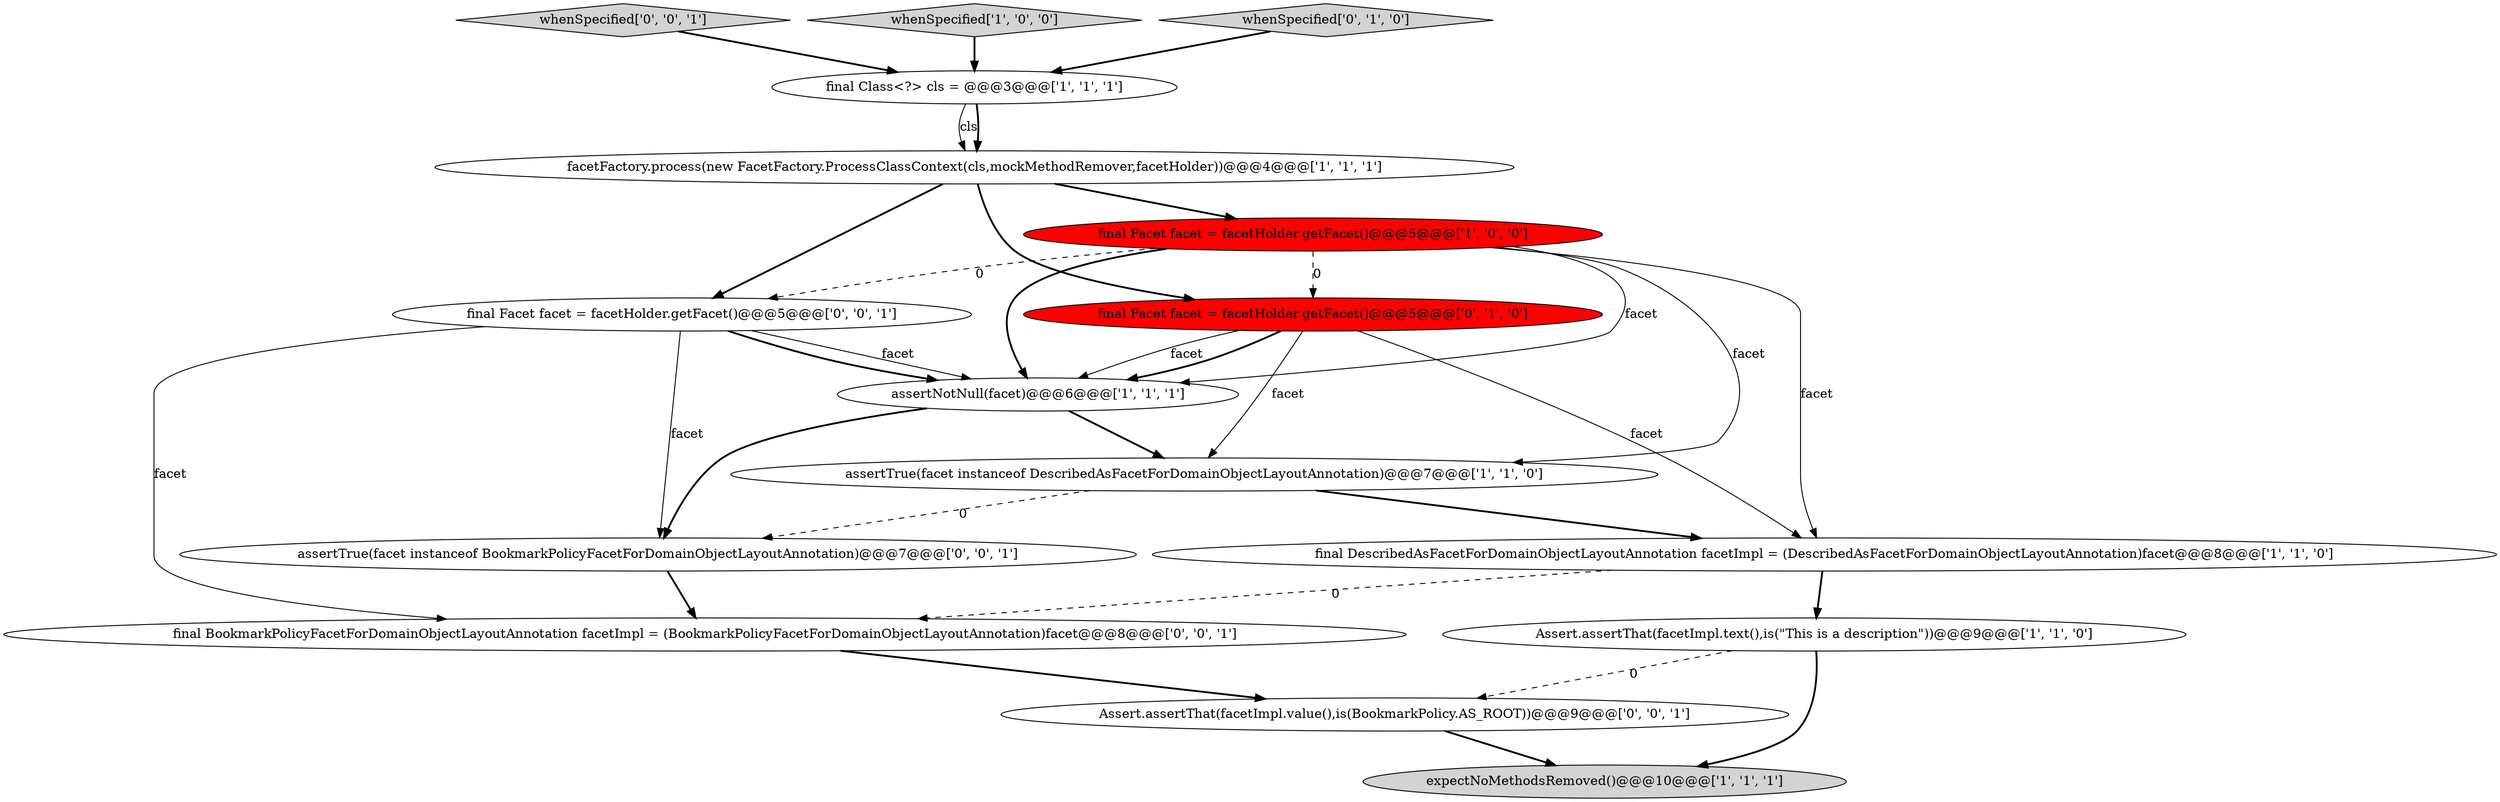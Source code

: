 digraph {
2 [style = filled, label = "final Class<?> cls = @@@3@@@['1', '1', '1']", fillcolor = white, shape = ellipse image = "AAA0AAABBB1BBB"];
6 [style = filled, label = "assertNotNull(facet)@@@6@@@['1', '1', '1']", fillcolor = white, shape = ellipse image = "AAA0AAABBB1BBB"];
15 [style = filled, label = "whenSpecified['0', '0', '1']", fillcolor = lightgray, shape = diamond image = "AAA0AAABBB3BBB"];
8 [style = filled, label = "expectNoMethodsRemoved()@@@10@@@['1', '1', '1']", fillcolor = lightgray, shape = ellipse image = "AAA0AAABBB1BBB"];
4 [style = filled, label = "assertTrue(facet instanceof DescribedAsFacetForDomainObjectLayoutAnnotation)@@@7@@@['1', '1', '0']", fillcolor = white, shape = ellipse image = "AAA0AAABBB1BBB"];
11 [style = filled, label = "assertTrue(facet instanceof BookmarkPolicyFacetForDomainObjectLayoutAnnotation)@@@7@@@['0', '0', '1']", fillcolor = white, shape = ellipse image = "AAA0AAABBB3BBB"];
13 [style = filled, label = "Assert.assertThat(facetImpl.value(),is(BookmarkPolicy.AS_ROOT))@@@9@@@['0', '0', '1']", fillcolor = white, shape = ellipse image = "AAA0AAABBB3BBB"];
5 [style = filled, label = "final DescribedAsFacetForDomainObjectLayoutAnnotation facetImpl = (DescribedAsFacetForDomainObjectLayoutAnnotation)facet@@@8@@@['1', '1', '0']", fillcolor = white, shape = ellipse image = "AAA0AAABBB1BBB"];
0 [style = filled, label = "Assert.assertThat(facetImpl.text(),is(\"This is a description\"))@@@9@@@['1', '1', '0']", fillcolor = white, shape = ellipse image = "AAA0AAABBB1BBB"];
7 [style = filled, label = "whenSpecified['1', '0', '0']", fillcolor = lightgray, shape = diamond image = "AAA0AAABBB1BBB"];
10 [style = filled, label = "whenSpecified['0', '1', '0']", fillcolor = lightgray, shape = diamond image = "AAA0AAABBB2BBB"];
12 [style = filled, label = "final BookmarkPolicyFacetForDomainObjectLayoutAnnotation facetImpl = (BookmarkPolicyFacetForDomainObjectLayoutAnnotation)facet@@@8@@@['0', '0', '1']", fillcolor = white, shape = ellipse image = "AAA0AAABBB3BBB"];
9 [style = filled, label = "final Facet facet = facetHolder.getFacet()@@@5@@@['0', '1', '0']", fillcolor = red, shape = ellipse image = "AAA1AAABBB2BBB"];
1 [style = filled, label = "final Facet facet = facetHolder.getFacet()@@@5@@@['1', '0', '0']", fillcolor = red, shape = ellipse image = "AAA1AAABBB1BBB"];
14 [style = filled, label = "final Facet facet = facetHolder.getFacet()@@@5@@@['0', '0', '1']", fillcolor = white, shape = ellipse image = "AAA0AAABBB3BBB"];
3 [style = filled, label = "facetFactory.process(new FacetFactory.ProcessClassContext(cls,mockMethodRemover,facetHolder))@@@4@@@['1', '1', '1']", fillcolor = white, shape = ellipse image = "AAA0AAABBB1BBB"];
9->5 [style = solid, label="facet"];
15->2 [style = bold, label=""];
5->12 [style = dashed, label="0"];
2->3 [style = solid, label="cls"];
3->1 [style = bold, label=""];
1->14 [style = dashed, label="0"];
2->3 [style = bold, label=""];
3->14 [style = bold, label=""];
1->9 [style = dashed, label="0"];
11->12 [style = bold, label=""];
9->4 [style = solid, label="facet"];
9->6 [style = solid, label="facet"];
9->6 [style = bold, label=""];
3->9 [style = bold, label=""];
12->13 [style = bold, label=""];
6->4 [style = bold, label=""];
14->12 [style = solid, label="facet"];
1->6 [style = bold, label=""];
5->0 [style = bold, label=""];
1->4 [style = solid, label="facet"];
7->2 [style = bold, label=""];
6->11 [style = bold, label=""];
14->6 [style = solid, label="facet"];
0->13 [style = dashed, label="0"];
0->8 [style = bold, label=""];
10->2 [style = bold, label=""];
4->11 [style = dashed, label="0"];
13->8 [style = bold, label=""];
1->5 [style = solid, label="facet"];
4->5 [style = bold, label=""];
14->6 [style = bold, label=""];
1->6 [style = solid, label="facet"];
14->11 [style = solid, label="facet"];
}
